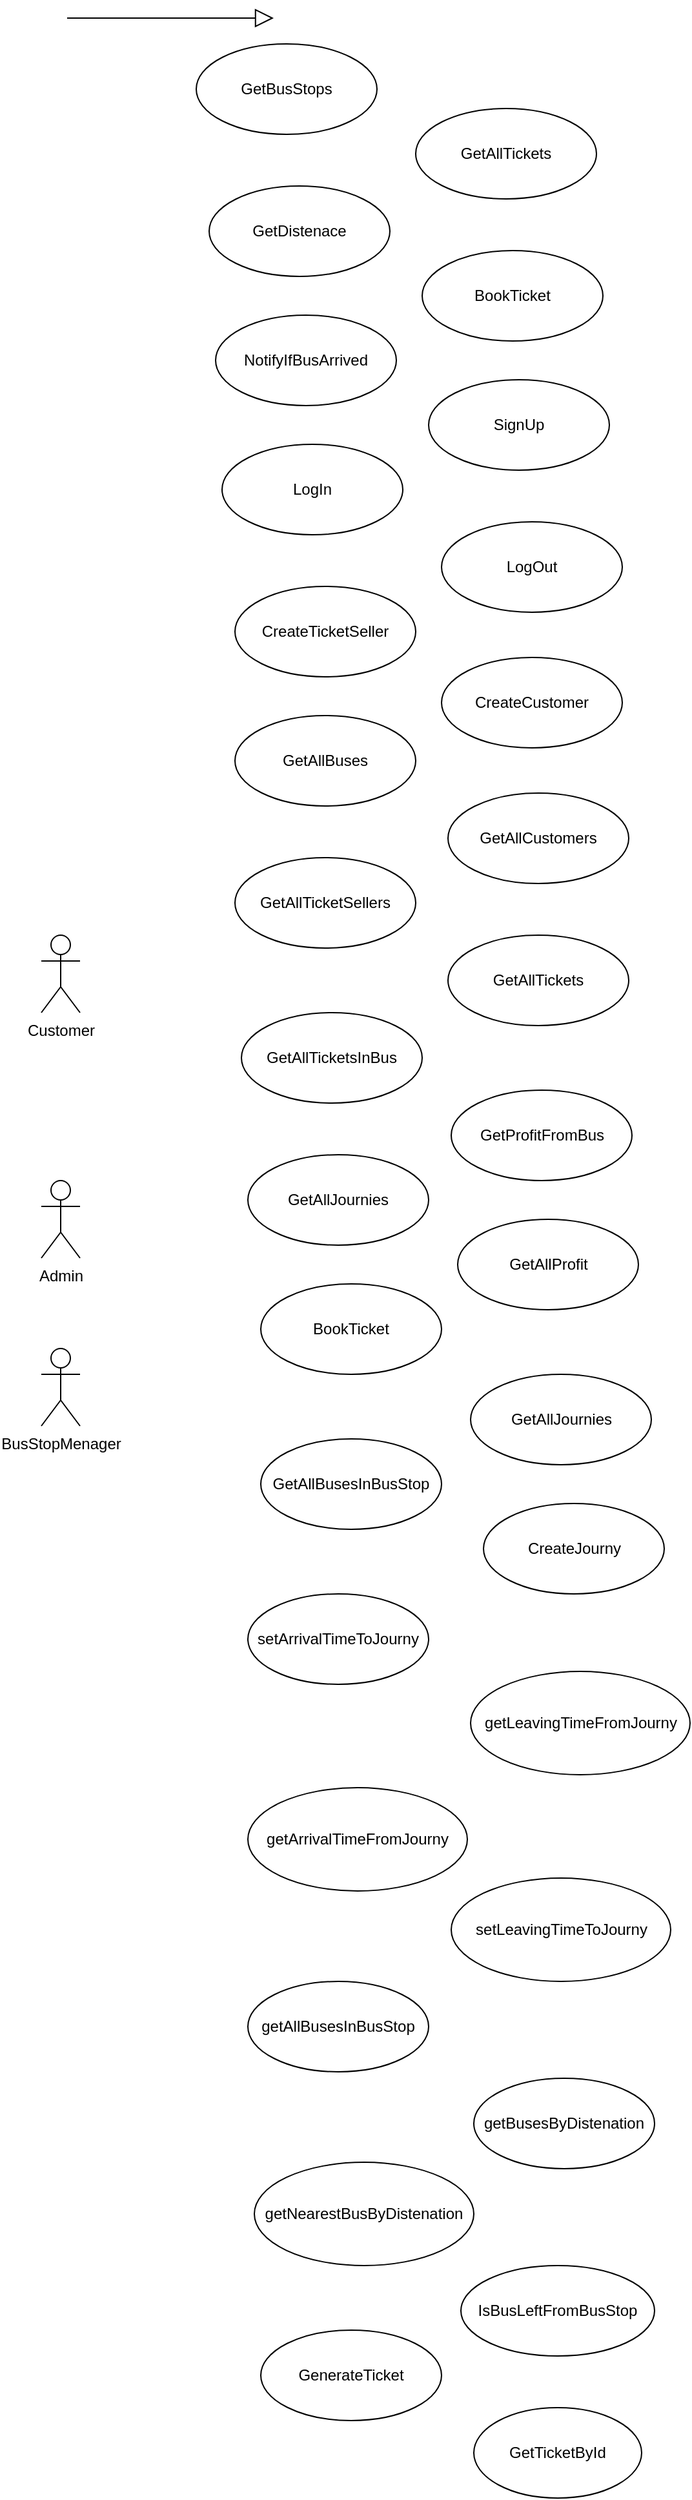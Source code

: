 <mxfile>
    <diagram id="ewMzsGyjwjFC5L_9RoAt" name="Page-1">
        <mxGraphModel dx="2840" dy="2284" grid="1" gridSize="10" guides="1" tooltips="1" connect="1" arrows="1" fold="1" page="1" pageScale="1" pageWidth="850" pageHeight="1100" math="0" shadow="0">
            <root>
                <mxCell id="0"/>
                <mxCell id="1" parent="0"/>
                <mxCell id="2" value="Customer" style="shape=umlActor;html=1;verticalLabelPosition=bottom;verticalAlign=top;align=center;" parent="1" vertex="1">
                    <mxGeometry x="130" y="730" width="30" height="60" as="geometry"/>
                </mxCell>
                <mxCell id="3" value="Admin" style="shape=umlActor;html=1;verticalLabelPosition=bottom;verticalAlign=top;align=center;" parent="1" vertex="1">
                    <mxGeometry x="130" y="920" width="30" height="60" as="geometry"/>
                </mxCell>
                <mxCell id="4" value="BusStopMenager" style="shape=umlActor;html=1;verticalLabelPosition=bottom;verticalAlign=top;align=center;" parent="1" vertex="1">
                    <mxGeometry x="130" y="1050" width="30" height="60" as="geometry"/>
                </mxCell>
                <mxCell id="5" value="GetDistenace" style="ellipse;whiteSpace=wrap;html=1;" parent="1" vertex="1">
                    <mxGeometry x="260" y="150" width="140" height="70" as="geometry"/>
                </mxCell>
                <mxCell id="6" value="" style="edgeStyle=none;html=1;endArrow=block;endFill=0;endSize=12;verticalAlign=bottom;" parent="1" edge="1">
                    <mxGeometry width="160" relative="1" as="geometry">
                        <mxPoint x="150" y="20" as="sourcePoint"/>
                        <mxPoint x="310" y="20" as="targetPoint"/>
                    </mxGeometry>
                </mxCell>
                <mxCell id="9" value="GetAllTickets" style="ellipse;whiteSpace=wrap;html=1;" vertex="1" parent="1">
                    <mxGeometry x="420" y="90" width="140" height="70" as="geometry"/>
                </mxCell>
                <mxCell id="10" value="GetBusStops" style="ellipse;whiteSpace=wrap;html=1;" vertex="1" parent="1">
                    <mxGeometry x="250" y="40" width="140" height="70" as="geometry"/>
                </mxCell>
                <mxCell id="11" value="BookTicket" style="ellipse;whiteSpace=wrap;html=1;" vertex="1" parent="1">
                    <mxGeometry x="425" y="200" width="140" height="70" as="geometry"/>
                </mxCell>
                <mxCell id="12" value="&lt;span style=&quot;text-align: left;&quot;&gt;NotifyIfBusArrived&lt;/span&gt;" style="ellipse;whiteSpace=wrap;html=1;" vertex="1" parent="1">
                    <mxGeometry x="265" y="250" width="140" height="70" as="geometry"/>
                </mxCell>
                <mxCell id="13" value="&lt;span style=&quot;text-align: left;&quot;&gt;SignUp&lt;/span&gt;" style="ellipse;whiteSpace=wrap;html=1;" vertex="1" parent="1">
                    <mxGeometry x="430" y="300" width="140" height="70" as="geometry"/>
                </mxCell>
                <mxCell id="14" value="&lt;span style=&quot;text-align: left;&quot;&gt;LogIn&lt;/span&gt;" style="ellipse;whiteSpace=wrap;html=1;" vertex="1" parent="1">
                    <mxGeometry x="270" y="350" width="140" height="70" as="geometry"/>
                </mxCell>
                <mxCell id="15" value="&lt;span style=&quot;text-align: left;&quot;&gt;LogOut&lt;/span&gt;" style="ellipse;whiteSpace=wrap;html=1;" vertex="1" parent="1">
                    <mxGeometry x="440" y="410" width="140" height="70" as="geometry"/>
                </mxCell>
                <mxCell id="16" value="&lt;span style=&quot;text-align: left;&quot;&gt;CreateTicketSeller&lt;/span&gt;" style="ellipse;whiteSpace=wrap;html=1;" vertex="1" parent="1">
                    <mxGeometry x="280" y="460" width="140" height="70" as="geometry"/>
                </mxCell>
                <mxCell id="17" value="&lt;span style=&quot;text-align: left;&quot;&gt;CreateCustomer&lt;/span&gt;" style="ellipse;whiteSpace=wrap;html=1;" vertex="1" parent="1">
                    <mxGeometry x="440" y="515" width="140" height="70" as="geometry"/>
                </mxCell>
                <mxCell id="18" value="&lt;span style=&quot;text-align: left;&quot;&gt;GetAllBuses&lt;/span&gt;" style="ellipse;whiteSpace=wrap;html=1;" vertex="1" parent="1">
                    <mxGeometry x="280" y="560" width="140" height="70" as="geometry"/>
                </mxCell>
                <mxCell id="19" value="&lt;span style=&quot;text-align: left;&quot;&gt;GetAllCustomers&lt;/span&gt;" style="ellipse;whiteSpace=wrap;html=1;" vertex="1" parent="1">
                    <mxGeometry x="445" y="620" width="140" height="70" as="geometry"/>
                </mxCell>
                <mxCell id="20" value="&lt;span style=&quot;text-align: left;&quot;&gt;GetAllTicketSellers&lt;/span&gt;" style="ellipse;whiteSpace=wrap;html=1;" vertex="1" parent="1">
                    <mxGeometry x="280" y="670" width="140" height="70" as="geometry"/>
                </mxCell>
                <mxCell id="21" value="&lt;span style=&quot;text-align: left;&quot;&gt;GetAllTickets&lt;br&gt;&lt;/span&gt;" style="ellipse;whiteSpace=wrap;html=1;" vertex="1" parent="1">
                    <mxGeometry x="445" y="730" width="140" height="70" as="geometry"/>
                </mxCell>
                <mxCell id="22" value="&lt;span style=&quot;text-align: left;&quot;&gt;GetAllTicketsInBus&lt;/span&gt;&lt;span style=&quot;text-align: left;&quot;&gt;&lt;br&gt;&lt;/span&gt;" style="ellipse;whiteSpace=wrap;html=1;" vertex="1" parent="1">
                    <mxGeometry x="285" y="790" width="140" height="70" as="geometry"/>
                </mxCell>
                <mxCell id="23" value="&lt;span style=&quot;text-align: left;&quot;&gt;GetProfitFromBus&lt;/span&gt;&lt;span style=&quot;text-align: left;&quot;&gt;&lt;br&gt;&lt;/span&gt;" style="ellipse;whiteSpace=wrap;html=1;" vertex="1" parent="1">
                    <mxGeometry x="447.5" y="850" width="140" height="70" as="geometry"/>
                </mxCell>
                <mxCell id="24" value="&lt;span style=&quot;text-align: left;&quot;&gt;GetAllJournies&lt;/span&gt;&lt;span style=&quot;text-align: left;&quot;&gt;&lt;br&gt;&lt;/span&gt;" style="ellipse;whiteSpace=wrap;html=1;" vertex="1" parent="1">
                    <mxGeometry x="290" y="900" width="140" height="70" as="geometry"/>
                </mxCell>
                <mxCell id="25" value="&lt;span style=&quot;text-align: left;&quot;&gt;GetAllProfit&lt;/span&gt;&lt;span style=&quot;text-align: left;&quot;&gt;&lt;br&gt;&lt;/span&gt;" style="ellipse;whiteSpace=wrap;html=1;" vertex="1" parent="1">
                    <mxGeometry x="452.5" y="950" width="140" height="70" as="geometry"/>
                </mxCell>
                <mxCell id="26" value="&lt;span style=&quot;text-align: left;&quot;&gt;BookTicket&lt;/span&gt;&lt;span style=&quot;text-align: left;&quot;&gt;&lt;br&gt;&lt;/span&gt;" style="ellipse;whiteSpace=wrap;html=1;" vertex="1" parent="1">
                    <mxGeometry x="300" y="1000" width="140" height="70" as="geometry"/>
                </mxCell>
                <mxCell id="27" value="&lt;span style=&quot;text-align: left;&quot;&gt;GetAllJournies&lt;/span&gt;&lt;span style=&quot;text-align: left;&quot;&gt;&lt;br&gt;&lt;/span&gt;" style="ellipse;whiteSpace=wrap;html=1;" vertex="1" parent="1">
                    <mxGeometry x="462.5" y="1070" width="140" height="70" as="geometry"/>
                </mxCell>
                <mxCell id="28" value="&lt;span style=&quot;text-align: left;&quot;&gt;GetAllBusesInBusStop&lt;/span&gt;&lt;span style=&quot;text-align: left;&quot;&gt;&lt;br&gt;&lt;/span&gt;" style="ellipse;whiteSpace=wrap;html=1;" vertex="1" parent="1">
                    <mxGeometry x="300" y="1120" width="140" height="70" as="geometry"/>
                </mxCell>
                <mxCell id="29" value="&lt;span style=&quot;text-align: left;&quot;&gt;CreateJourny&lt;/span&gt;&lt;span style=&quot;text-align: left;&quot;&gt;&lt;br&gt;&lt;/span&gt;" style="ellipse;whiteSpace=wrap;html=1;" vertex="1" parent="1">
                    <mxGeometry x="472.5" y="1170" width="140" height="70" as="geometry"/>
                </mxCell>
                <mxCell id="30" value="&lt;span style=&quot;text-align: left;&quot;&gt;setArrivalTimeToJourny&lt;/span&gt;&lt;span style=&quot;text-align: left;&quot;&gt;&lt;br&gt;&lt;/span&gt;" style="ellipse;whiteSpace=wrap;html=1;" vertex="1" parent="1">
                    <mxGeometry x="290" y="1240" width="140" height="70" as="geometry"/>
                </mxCell>
                <mxCell id="31" value="&lt;span style=&quot;text-align: left;&quot;&gt;getLeavingTimeFromJourny&lt;/span&gt;&lt;span style=&quot;text-align: left;&quot;&gt;&lt;br&gt;&lt;/span&gt;" style="ellipse;whiteSpace=wrap;html=1;" vertex="1" parent="1">
                    <mxGeometry x="462.5" y="1300" width="170" height="80" as="geometry"/>
                </mxCell>
                <mxCell id="32" value="&lt;span style=&quot;text-align: left;&quot;&gt;getArrivalTimeFromJourny&lt;/span&gt;&lt;span style=&quot;text-align: left;&quot;&gt;&lt;br&gt;&lt;/span&gt;" style="ellipse;whiteSpace=wrap;html=1;" vertex="1" parent="1">
                    <mxGeometry x="290" y="1390" width="170" height="80" as="geometry"/>
                </mxCell>
                <mxCell id="33" value="&lt;span style=&quot;text-align: left;&quot;&gt;setLeavingTimeToJourny&lt;/span&gt;&lt;span style=&quot;text-align: left;&quot;&gt;&lt;br&gt;&lt;/span&gt;" style="ellipse;whiteSpace=wrap;html=1;" vertex="1" parent="1">
                    <mxGeometry x="447.5" y="1460" width="170" height="80" as="geometry"/>
                </mxCell>
                <mxCell id="34" value="&lt;span style=&quot;text-align: left;&quot;&gt;getAllBusesInBusStop&lt;/span&gt;&lt;span style=&quot;text-align: left;&quot;&gt;&lt;br&gt;&lt;/span&gt;" style="ellipse;whiteSpace=wrap;html=1;" vertex="1" parent="1">
                    <mxGeometry x="290" y="1540" width="140" height="70" as="geometry"/>
                </mxCell>
                <mxCell id="35" value="&lt;span style=&quot;text-align: left;&quot;&gt;getBusesByDistenation&lt;/span&gt;&lt;span style=&quot;text-align: left;&quot;&gt;&lt;br&gt;&lt;/span&gt;" style="ellipse;whiteSpace=wrap;html=1;" vertex="1" parent="1">
                    <mxGeometry x="465" y="1615" width="140" height="70" as="geometry"/>
                </mxCell>
                <mxCell id="36" value="&lt;span style=&quot;text-align: left;&quot;&gt;getNearestBusByDistenation&lt;/span&gt;&lt;span style=&quot;text-align: left;&quot;&gt;&lt;br&gt;&lt;/span&gt;" style="ellipse;whiteSpace=wrap;html=1;" vertex="1" parent="1">
                    <mxGeometry x="295" y="1680" width="170" height="80" as="geometry"/>
                </mxCell>
                <mxCell id="37" value="&lt;span style=&quot;text-align: left;&quot;&gt;IsBusLeftFromBusStop&lt;/span&gt;&lt;span style=&quot;text-align: left;&quot;&gt;&lt;br&gt;&lt;/span&gt;" style="ellipse;whiteSpace=wrap;html=1;" vertex="1" parent="1">
                    <mxGeometry x="455" y="1760" width="150" height="70" as="geometry"/>
                </mxCell>
                <mxCell id="38" value="&lt;span style=&quot;text-align: left;&quot;&gt;GenerateTicket&lt;/span&gt;&lt;span style=&quot;text-align: left;&quot;&gt;&lt;br&gt;&lt;/span&gt;" style="ellipse;whiteSpace=wrap;html=1;" vertex="1" parent="1">
                    <mxGeometry x="300" y="1810" width="140" height="70" as="geometry"/>
                </mxCell>
                <mxCell id="39" value="&lt;span style=&quot;text-align: left;&quot;&gt;GetTicketById&lt;/span&gt;&lt;span style=&quot;text-align: left;&quot;&gt;&lt;br&gt;&lt;/span&gt;" style="ellipse;whiteSpace=wrap;html=1;" vertex="1" parent="1">
                    <mxGeometry x="465" y="1870" width="130" height="70" as="geometry"/>
                </mxCell>
            </root>
        </mxGraphModel>
    </diagram>
</mxfile>